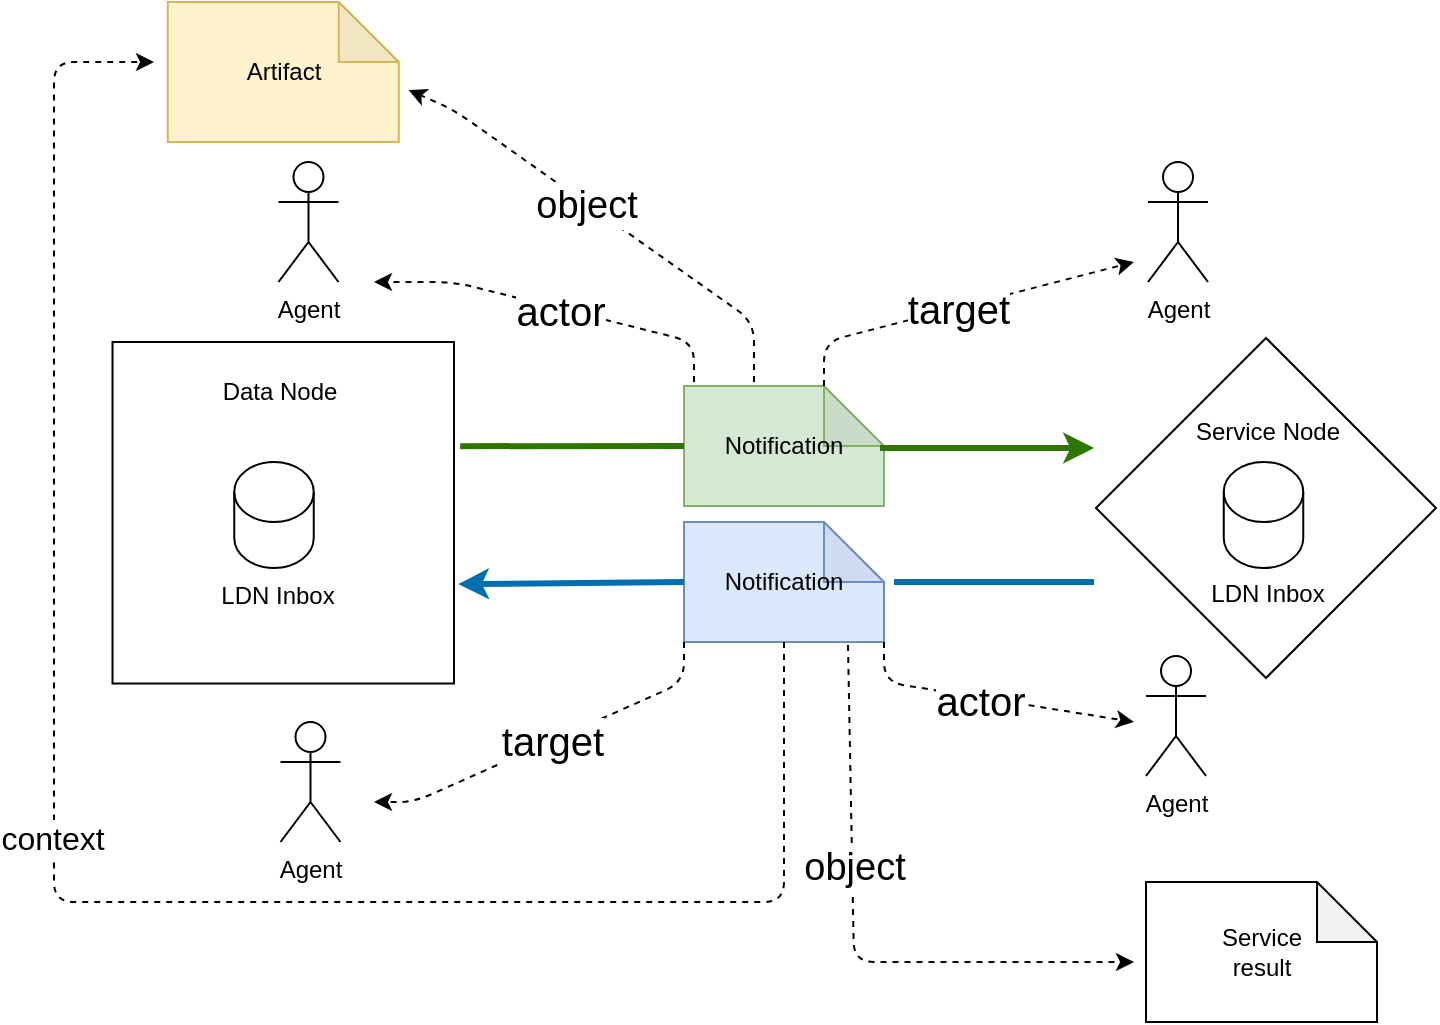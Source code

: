 <mxfile version="17.2.4" type="google"><diagram id="sWQjaNoq54_GerzgBvcW" name="Page-1"><mxGraphModel grid="1" page="1" gridSize="10" guides="1" tooltips="1" connect="1" arrows="1" fold="1" pageScale="1" pageWidth="1169" pageHeight="827" math="0" shadow="0"><root><mxCell id="0"/><mxCell id="1" parent="0"/><mxCell id="Ba6U9eRj9hqzyD7f1B_b-1" value="" style="whiteSpace=wrap;html=1;aspect=fixed;" vertex="1" parent="1"><mxGeometry x="149.25" y="280" width="170.75" height="170.75" as="geometry"/></mxCell><mxCell id="Ba6U9eRj9hqzyD7f1B_b-2" value="" style="rhombus;whiteSpace=wrap;html=1;" vertex="1" parent="1"><mxGeometry x="641" y="278" width="170" height="170" as="geometry"/></mxCell><mxCell id="Ba6U9eRj9hqzyD7f1B_b-3" value="Notification" style="shape=note;whiteSpace=wrap;html=1;backgroundOutline=1;darkOpacity=0.05;fillColor=#d5e8d4;strokeColor=#82b366;" vertex="1" parent="1"><mxGeometry x="435" y="302" width="100" height="60" as="geometry"/></mxCell><mxCell id="Ba6U9eRj9hqzyD7f1B_b-4" value="" style="endArrow=none;html=1;rounded=0;exitX=1.018;exitY=0.305;exitDx=0;exitDy=0;entryX=0;entryY=0.5;entryDx=0;entryDy=0;entryPerimeter=0;exitPerimeter=0;strokeWidth=3;fillColor=#60a917;strokeColor=#2D7600;" edge="1" parent="1" source="Ba6U9eRj9hqzyD7f1B_b-1" target="Ba6U9eRj9hqzyD7f1B_b-3"><mxGeometry width="50" height="50" relative="1" as="geometry"><mxPoint x="560" y="390" as="sourcePoint"/><mxPoint x="430" y="330" as="targetPoint"/></mxGeometry></mxCell><mxCell id="Ba6U9eRj9hqzyD7f1B_b-6" value="Artifact" style="shape=note;whiteSpace=wrap;html=1;backgroundOutline=1;darkOpacity=0.05;fillColor=#fff2cc;strokeColor=#d6b656;" vertex="1" parent="1"><mxGeometry x="176.88" y="110" width="115.5" height="70" as="geometry"/></mxCell><mxCell id="Ba6U9eRj9hqzyD7f1B_b-8" value="Agent" style="shape=umlActor;verticalLabelPosition=bottom;verticalAlign=top;html=1;outlineConnect=0;" vertex="1" parent="1"><mxGeometry x="232.25" y="190" width="30" height="60" as="geometry"/></mxCell><mxCell id="Ba6U9eRj9hqzyD7f1B_b-9" value="Agent" style="shape=umlActor;verticalLabelPosition=bottom;verticalAlign=top;html=1;outlineConnect=0;" vertex="1" parent="1"><mxGeometry x="666.01" y="437" width="30" height="60" as="geometry"/></mxCell><mxCell id="Ba6U9eRj9hqzyD7f1B_b-19" value="" style="endArrow=classic;html=1;rounded=0;entryX=0.065;entryY=0.559;entryDx=0;entryDy=0;entryPerimeter=0;strokeWidth=3;fillColor=#60a917;strokeColor=#2D7600;" edge="1" parent="1"><mxGeometry width="50" height="50" relative="1" as="geometry"><mxPoint x="533" y="333" as="sourcePoint"/><mxPoint x="640.05" y="333.03" as="targetPoint"/></mxGeometry></mxCell><mxCell id="Ba6U9eRj9hqzyD7f1B_b-20" value="" style="shape=cylinder3;whiteSpace=wrap;html=1;boundedLbl=1;backgroundOutline=1;size=15;" vertex="1" parent="1"><mxGeometry x="210.13" y="340" width="39.75" height="53" as="geometry"/></mxCell><mxCell id="Ba6U9eRj9hqzyD7f1B_b-23" value="LDN Inbox" style="text;html=1;strokeColor=none;fillColor=none;align=center;verticalAlign=middle;whiteSpace=wrap;rounded=0;" vertex="1" parent="1"><mxGeometry x="202.25" y="392" width="60" height="30" as="geometry"/></mxCell><mxCell id="Ba6U9eRj9hqzyD7f1B_b-25" value="" style="shape=cylinder3;whiteSpace=wrap;html=1;boundedLbl=1;backgroundOutline=1;size=15;" vertex="1" parent="1"><mxGeometry x="704.88" y="340" width="39.75" height="53" as="geometry"/></mxCell><mxCell id="Ba6U9eRj9hqzyD7f1B_b-26" value="LDN Inbox" style="text;html=1;strokeColor=none;fillColor=none;align=center;verticalAlign=middle;whiteSpace=wrap;rounded=0;" vertex="1" parent="1"><mxGeometry x="697" y="391" width="60" height="30" as="geometry"/></mxCell><mxCell id="Ba6U9eRj9hqzyD7f1B_b-27" value="" style="endArrow=classic;html=1;rounded=1;entryX=1.043;entryY=0.629;entryDx=0;entryDy=0;entryPerimeter=0;dashed=1;" edge="1" parent="1" target="Ba6U9eRj9hqzyD7f1B_b-6"><mxGeometry width="50" height="50" relative="1" as="geometry"><mxPoint x="470" y="300" as="sourcePoint"/><mxPoint x="610" y="340" as="targetPoint"/><Array as="points"><mxPoint x="470" y="270"/><mxPoint x="320" y="164"/></Array></mxGeometry></mxCell><mxCell id="Ba6U9eRj9hqzyD7f1B_b-31" value="&lt;font style=&quot;font-size: 19px&quot;&gt;object&lt;/font&gt;" style="edgeLabel;html=1;align=center;verticalAlign=middle;resizable=0;points=[];fontSize=16;" connectable="0" vertex="1" parent="Ba6U9eRj9hqzyD7f1B_b-27"><mxGeometry x="0.107" y="1" relative="1" as="geometry"><mxPoint as="offset"/></mxGeometry></mxCell><mxCell id="Ba6U9eRj9hqzyD7f1B_b-28" value="Data Node" style="text;html=1;strokeColor=none;fillColor=none;align=center;verticalAlign=middle;whiteSpace=wrap;rounded=0;" vertex="1" parent="1"><mxGeometry x="203.25" y="290" width="60" height="30" as="geometry"/></mxCell><mxCell id="Ba6U9eRj9hqzyD7f1B_b-29" value="Service Node" style="text;html=1;strokeColor=none;fillColor=none;align=center;verticalAlign=middle;whiteSpace=wrap;rounded=0;" vertex="1" parent="1"><mxGeometry x="687" y="310" width="80" height="30" as="geometry"/></mxCell><mxCell id="Ba6U9eRj9hqzyD7f1B_b-34" value="" style="endArrow=classic;html=1;rounded=1;dashed=1;" edge="1" parent="1"><mxGeometry width="50" height="50" relative="1" as="geometry"><mxPoint x="440" y="300" as="sourcePoint"/><mxPoint x="280" y="250" as="targetPoint"/><Array as="points"><mxPoint x="440" y="280"/><mxPoint x="320" y="250"/></Array></mxGeometry></mxCell><mxCell id="Ba6U9eRj9hqzyD7f1B_b-35" value="&lt;font style=&quot;font-size: 20px&quot;&gt;actor&lt;/font&gt;" style="edgeLabel;html=1;align=center;verticalAlign=middle;resizable=0;points=[];" connectable="0" vertex="1" parent="Ba6U9eRj9hqzyD7f1B_b-34"><mxGeometry x="-0.03" y="1" relative="1" as="geometry"><mxPoint as="offset"/></mxGeometry></mxCell><mxCell id="Ba6U9eRj9hqzyD7f1B_b-36" value="&lt;font style=&quot;font-size: 20px&quot;&gt;target&lt;/font&gt;" style="endArrow=classic;html=1;rounded=1;dashed=1;exitX=0;exitY=0;exitDx=70;exitDy=0;exitPerimeter=0;" edge="1" parent="1" source="Ba6U9eRj9hqzyD7f1B_b-3"><mxGeometry width="50" height="50" relative="1" as="geometry"><mxPoint x="490" y="302" as="sourcePoint"/><mxPoint x="660" y="240" as="targetPoint"/><Array as="points"><mxPoint x="505" y="280"/></Array></mxGeometry></mxCell><mxCell id="Ba6U9eRj9hqzyD7f1B_b-38" value="Notification" style="shape=note;whiteSpace=wrap;html=1;backgroundOutline=1;darkOpacity=0.05;fillColor=#dae8fc;strokeColor=#6c8ebf;" vertex="1" parent="1"><mxGeometry x="435" y="370" width="100" height="60" as="geometry"/></mxCell><mxCell id="Ba6U9eRj9hqzyD7f1B_b-40" value="" style="endArrow=none;html=1;rounded=0;fillColor=#1ba1e2;strokeColor=#006EAF;strokeWidth=3;" edge="1" parent="1"><mxGeometry width="50" height="50" relative="1" as="geometry"><mxPoint x="540" y="400" as="sourcePoint"/><mxPoint x="640" y="400" as="targetPoint"/></mxGeometry></mxCell><mxCell id="Ba6U9eRj9hqzyD7f1B_b-41" value="" style="endArrow=classic;html=1;rounded=0;exitX=0;exitY=0.5;exitDx=0;exitDy=0;exitPerimeter=0;entryX=1.012;entryY=0.709;entryDx=0;entryDy=0;entryPerimeter=0;fillColor=#1ba1e2;strokeColor=#006EAF;strokeWidth=3;" edge="1" parent="1" source="Ba6U9eRj9hqzyD7f1B_b-38" target="Ba6U9eRj9hqzyD7f1B_b-1"><mxGeometry width="50" height="50" relative="1" as="geometry"><mxPoint x="550" y="350" as="sourcePoint"/><mxPoint x="600" y="300" as="targetPoint"/></mxGeometry></mxCell><mxCell id="Ba6U9eRj9hqzyD7f1B_b-43" value="" style="endArrow=classic;html=1;rounded=1;dashed=1;exitX=0.5;exitY=1;exitDx=0;exitDy=0;exitPerimeter=0;" edge="1" parent="1" source="Ba6U9eRj9hqzyD7f1B_b-38"><mxGeometry width="50" height="50" relative="1" as="geometry"><mxPoint x="480" y="480" as="sourcePoint"/><mxPoint x="170" y="140" as="targetPoint"/><Array as="points"><mxPoint x="485" y="450"/><mxPoint x="485" y="560"/><mxPoint x="120" y="560"/><mxPoint x="120" y="140"/></Array></mxGeometry></mxCell><mxCell id="Ba6U9eRj9hqzyD7f1B_b-44" value="context" style="edgeLabel;html=1;align=center;verticalAlign=middle;resizable=0;points=[];fontSize=16;" connectable="0" vertex="1" parent="Ba6U9eRj9hqzyD7f1B_b-43"><mxGeometry x="0.092" y="1" relative="1" as="geometry"><mxPoint as="offset"/></mxGeometry></mxCell><mxCell id="Ba6U9eRj9hqzyD7f1B_b-45" value="Agent" style="shape=umlActor;verticalLabelPosition=bottom;verticalAlign=top;html=1;outlineConnect=0;" vertex="1" parent="1"><mxGeometry x="233.25" y="470" width="30" height="60" as="geometry"/></mxCell><mxCell id="Ba6U9eRj9hqzyD7f1B_b-46" value="Agent" style="shape=umlActor;verticalLabelPosition=bottom;verticalAlign=top;html=1;outlineConnect=0;" vertex="1" parent="1"><mxGeometry x="667.01" y="190" width="30" height="60" as="geometry"/></mxCell><mxCell id="Ba6U9eRj9hqzyD7f1B_b-47" value="" style="endArrow=classic;html=1;rounded=1;dashed=1;exitX=1;exitY=1;exitDx=0;exitDy=0;exitPerimeter=0;" edge="1" parent="1" source="Ba6U9eRj9hqzyD7f1B_b-38"><mxGeometry width="50" height="50" relative="1" as="geometry"><mxPoint x="450" y="530" as="sourcePoint"/><mxPoint x="660" y="470" as="targetPoint"/><Array as="points"><mxPoint x="535" y="450"/></Array></mxGeometry></mxCell><mxCell id="Ba6U9eRj9hqzyD7f1B_b-48" value="&lt;font style=&quot;font-size: 20px&quot;&gt;actor&lt;/font&gt;" style="edgeLabel;html=1;align=center;verticalAlign=middle;resizable=0;points=[];" connectable="0" vertex="1" parent="Ba6U9eRj9hqzyD7f1B_b-47"><mxGeometry x="-0.064" y="-1" relative="1" as="geometry"><mxPoint as="offset"/></mxGeometry></mxCell><mxCell id="Ba6U9eRj9hqzyD7f1B_b-49" value="" style="endArrow=classic;html=1;rounded=1;dashed=1;exitX=0;exitY=1;exitDx=0;exitDy=0;exitPerimeter=0;" edge="1" parent="1" source="Ba6U9eRj9hqzyD7f1B_b-38"><mxGeometry width="50" height="50" relative="1" as="geometry"><mxPoint x="550" y="390" as="sourcePoint"/><mxPoint x="280" y="510" as="targetPoint"/><Array as="points"><mxPoint x="435" y="450"/><mxPoint x="300" y="510"/></Array></mxGeometry></mxCell><mxCell id="Ba6U9eRj9hqzyD7f1B_b-50" value="&lt;font style=&quot;font-size: 20px&quot;&gt;target&lt;/font&gt;" style="edgeLabel;html=1;align=center;verticalAlign=middle;resizable=0;points=[];" connectable="0" vertex="1" parent="Ba6U9eRj9hqzyD7f1B_b-49"><mxGeometry x="-0.015" y="-1" relative="1" as="geometry"><mxPoint as="offset"/></mxGeometry></mxCell><mxCell id="8gssIXlJiL2dFXnt9Sxe-1" value="Service&lt;br&gt;result" style="shape=note;whiteSpace=wrap;html=1;backgroundOutline=1;darkOpacity=0.05;" vertex="1" parent="1"><mxGeometry x="666.01" y="550" width="115.5" height="70" as="geometry"/></mxCell><mxCell id="8gssIXlJiL2dFXnt9Sxe-2" value="" style="endArrow=classic;html=1;rounded=1;exitX=0.82;exitY=1.025;exitDx=0;exitDy=0;exitPerimeter=0;dashed=1;" edge="1" parent="1" source="Ba6U9eRj9hqzyD7f1B_b-38"><mxGeometry width="50" height="50" relative="1" as="geometry"><mxPoint x="560" y="380" as="sourcePoint"/><mxPoint x="660" y="590" as="targetPoint"/><Array as="points"><mxPoint x="520" y="590"/></Array></mxGeometry></mxCell><mxCell id="8gssIXlJiL2dFXnt9Sxe-3" value="&lt;font style=&quot;font-size: 19px&quot;&gt;object&lt;/font&gt;" style="edgeLabel;html=1;align=center;verticalAlign=middle;resizable=0;points=[];" connectable="0" vertex="1" parent="8gssIXlJiL2dFXnt9Sxe-2"><mxGeometry x="-0.256" y="1" relative="1" as="geometry"><mxPoint as="offset"/></mxGeometry></mxCell></root></mxGraphModel></diagram></mxfile>